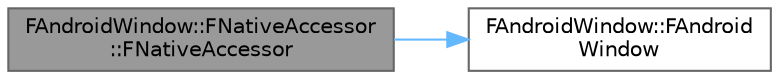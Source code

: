 digraph "FAndroidWindow::FNativeAccessor::FNativeAccessor"
{
 // INTERACTIVE_SVG=YES
 // LATEX_PDF_SIZE
  bgcolor="transparent";
  edge [fontname=Helvetica,fontsize=10,labelfontname=Helvetica,labelfontsize=10];
  node [fontname=Helvetica,fontsize=10,shape=box,height=0.2,width=0.4];
  rankdir="LR";
  Node1 [id="Node000001",label="FAndroidWindow::FNativeAccessor\l::FNativeAccessor",height=0.2,width=0.4,color="gray40", fillcolor="grey60", style="filled", fontcolor="black",tooltip=" "];
  Node1 -> Node2 [id="edge1_Node000001_Node000002",color="steelblue1",style="solid",tooltip=" "];
  Node2 [id="Node000002",label="FAndroidWindow::FAndroid\lWindow",height=0.2,width=0.4,color="grey40", fillcolor="white", style="filled",URL="$dd/dee/classFAndroidWindow.html#aff07d31f71aadd5d0ba97e31b0d2e9f9",tooltip="Protect the constructor; only TSharedRefs of this class can be made."];
}
